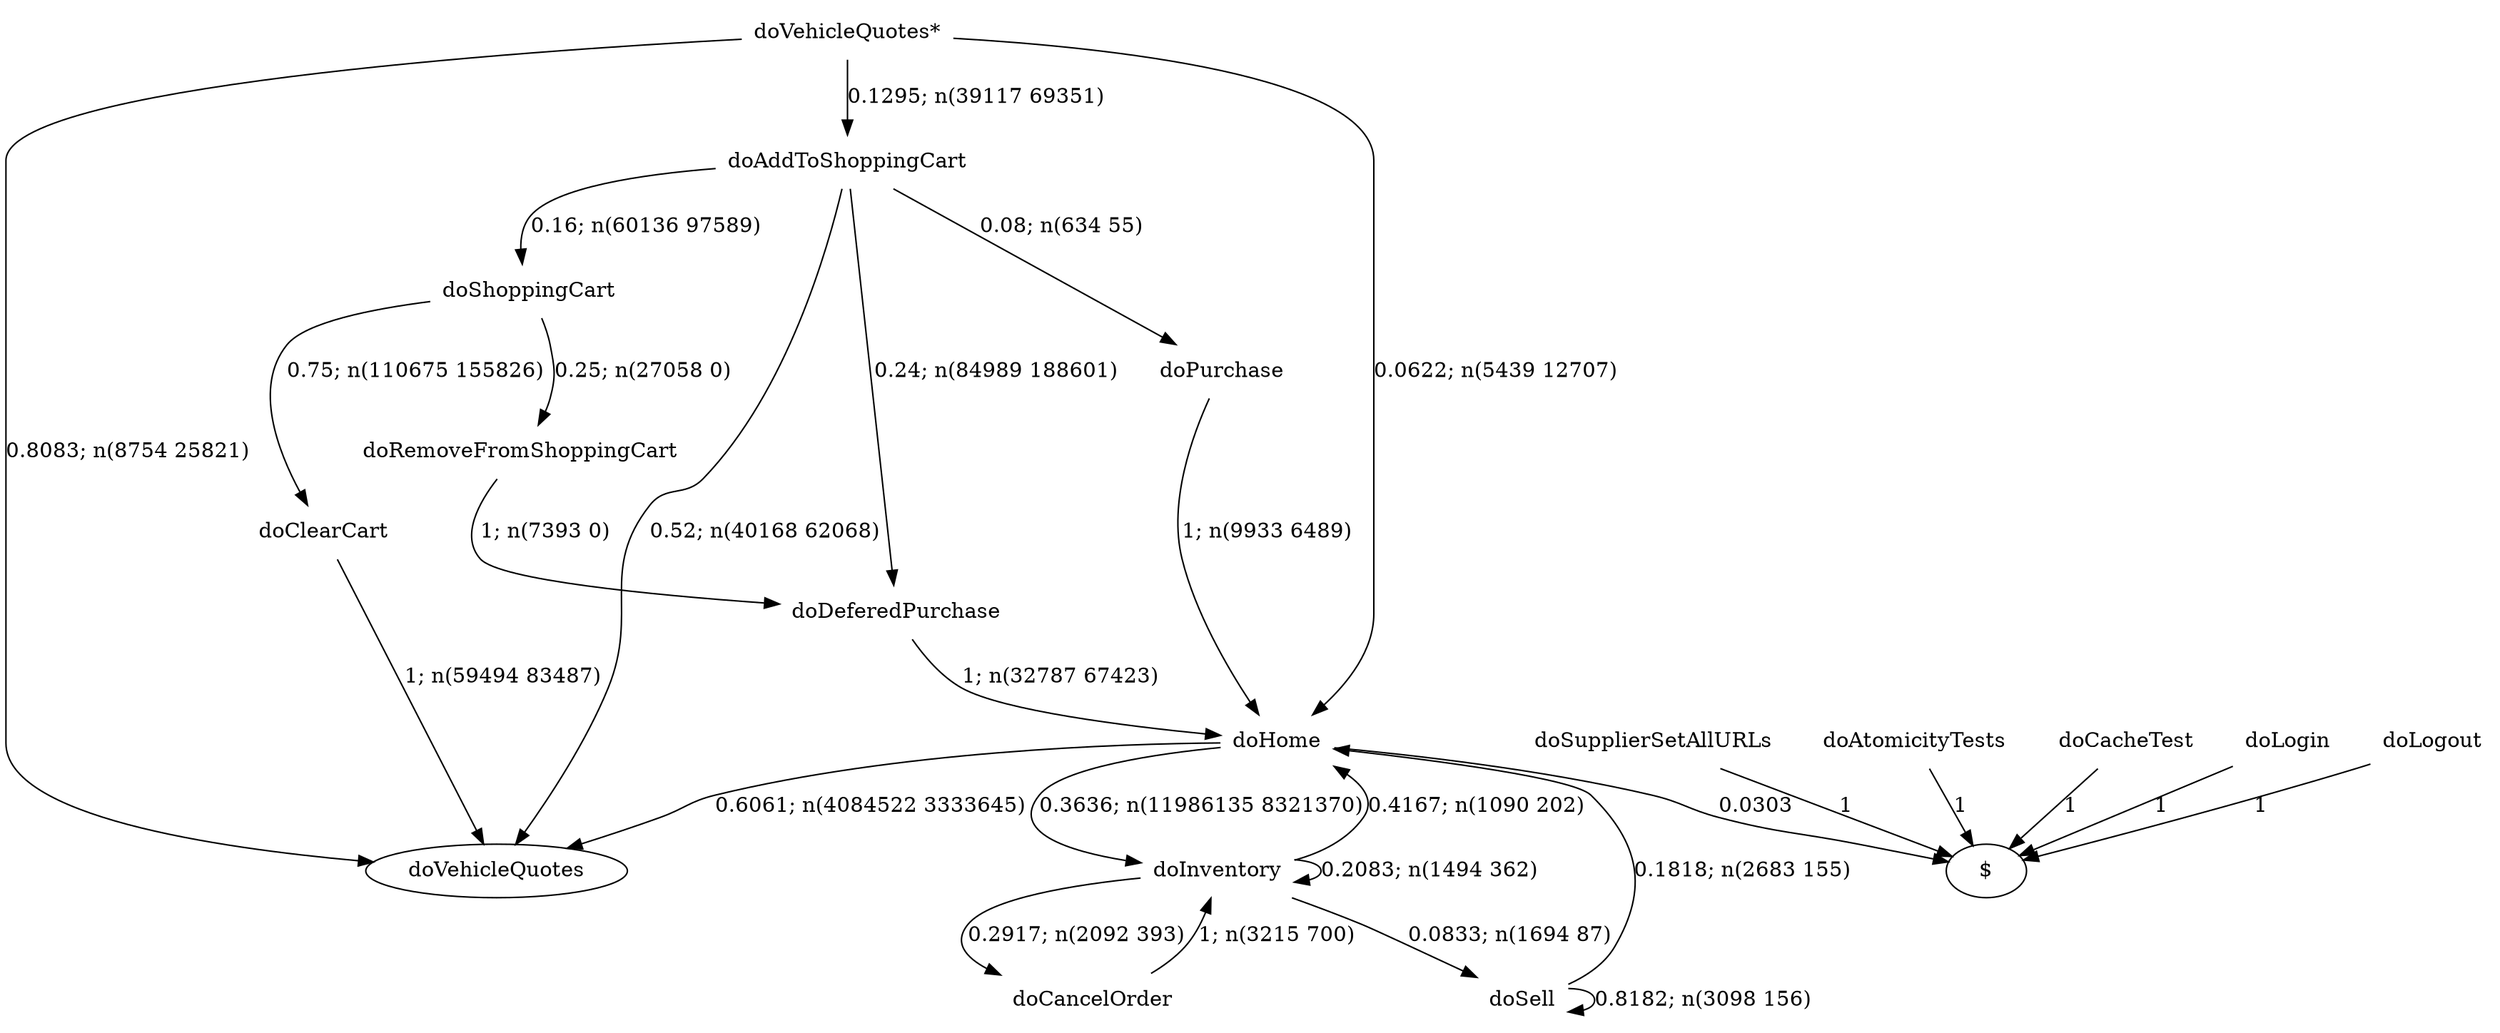 digraph G {"doVehicleQuotes*" [label="doVehicleQuotes*",shape=none];"doSupplierSetAllURLs" [label="doSupplierSetAllURLs",shape=none];"doAtomicityTests" [label="doAtomicityTests",shape=none];"doCacheTest" [label="doCacheTest",shape=none];"doLogin" [label="doLogin",shape=none];"doAddToShoppingCart" [label="doAddToShoppingCart",shape=none];"doDeferedPurchase" [label="doDeferedPurchase",shape=none];"doHome" [label="doHome",shape=none];"doShoppingCart" [label="doShoppingCart",shape=none];"doClearCart" [label="doClearCart",shape=none];"doPurchase" [label="doPurchase",shape=none];"doInventory" [label="doInventory",shape=none];"doSell" [label="doSell",shape=none];"doLogout" [label="doLogout",shape=none];"doCancelOrder" [label="doCancelOrder",shape=none];"doRemoveFromShoppingCart" [label="doRemoveFromShoppingCart",shape=none];"doVehicleQuotes*"->"doVehicleQuotes" [style=solid,label="0.8083; n(8754 25821)"];"doVehicleQuotes*"->"doAddToShoppingCart" [style=solid,label="0.1295; n(39117 69351)"];"doVehicleQuotes*"->"doHome" [style=solid,label="0.0622; n(5439 12707)"];"doSupplierSetAllURLs"->"$" [style=solid,label="1"];"doAtomicityTests"->"$" [style=solid,label="1"];"doCacheTest"->"$" [style=solid,label="1"];"doLogin"->"$" [style=solid,label="1"];"doAddToShoppingCart"->"doVehicleQuotes" [style=solid,label="0.52; n(40168 62068)"];"doAddToShoppingCart"->"doDeferedPurchase" [style=solid,label="0.24; n(84989 188601)"];"doAddToShoppingCart"->"doShoppingCart" [style=solid,label="0.16; n(60136 97589)"];"doAddToShoppingCart"->"doPurchase" [style=solid,label="0.08; n(634 55)"];"doDeferedPurchase"->"doHome" [style=solid,label="1; n(32787 67423)"];"doHome"->"doVehicleQuotes" [style=solid,label="0.6061; n(4084522 3333645)"];"doHome"->"doInventory" [style=solid,label="0.3636; n(11986135 8321370)"];"doHome"->"$" [style=solid,label="0.0303"];"doShoppingCart"->"doClearCart" [style=solid,label="0.75; n(110675 155826)"];"doShoppingCart"->"doRemoveFromShoppingCart" [style=solid,label="0.25; n(27058 0)"];"doClearCart"->"doVehicleQuotes" [style=solid,label="1; n(59494 83487)"];"doPurchase"->"doHome" [style=solid,label="1; n(9933 6489)"];"doInventory"->"doHome" [style=solid,label="0.4167; n(1090 202)"];"doInventory"->"doInventory" [style=solid,label="0.2083; n(1494 362)"];"doInventory"->"doSell" [style=solid,label="0.0833; n(1694 87)"];"doInventory"->"doCancelOrder" [style=solid,label="0.2917; n(2092 393)"];"doSell"->"doHome" [style=solid,label="0.1818; n(2683 155)"];"doSell"->"doSell" [style=solid,label="0.8182; n(3098 156)"];"doLogout"->"$" [style=solid,label="1"];"doCancelOrder"->"doInventory" [style=solid,label="1; n(3215 700)"];"doRemoveFromShoppingCart"->"doDeferedPurchase" [style=solid,label="1; n(7393 0)"];}